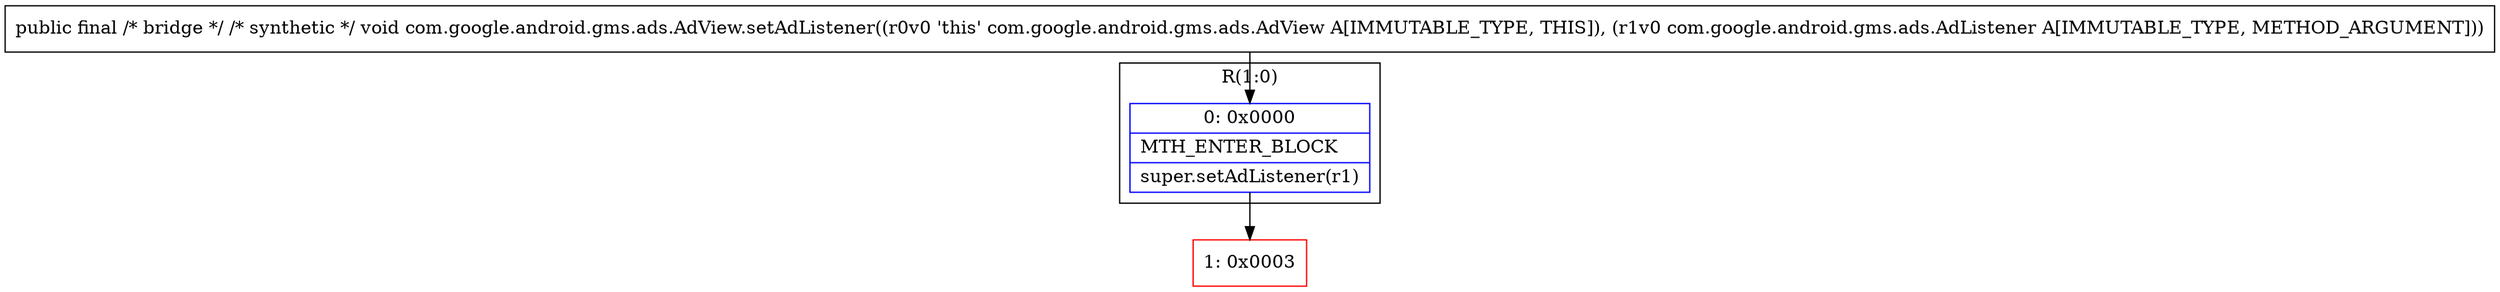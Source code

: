 digraph "CFG forcom.google.android.gms.ads.AdView.setAdListener(Lcom\/google\/android\/gms\/ads\/AdListener;)V" {
subgraph cluster_Region_90938229 {
label = "R(1:0)";
node [shape=record,color=blue];
Node_0 [shape=record,label="{0\:\ 0x0000|MTH_ENTER_BLOCK\l|super.setAdListener(r1)\l}"];
}
Node_1 [shape=record,color=red,label="{1\:\ 0x0003}"];
MethodNode[shape=record,label="{public final \/* bridge *\/ \/* synthetic *\/ void com.google.android.gms.ads.AdView.setAdListener((r0v0 'this' com.google.android.gms.ads.AdView A[IMMUTABLE_TYPE, THIS]), (r1v0 com.google.android.gms.ads.AdListener A[IMMUTABLE_TYPE, METHOD_ARGUMENT])) }"];
MethodNode -> Node_0;
Node_0 -> Node_1;
}

